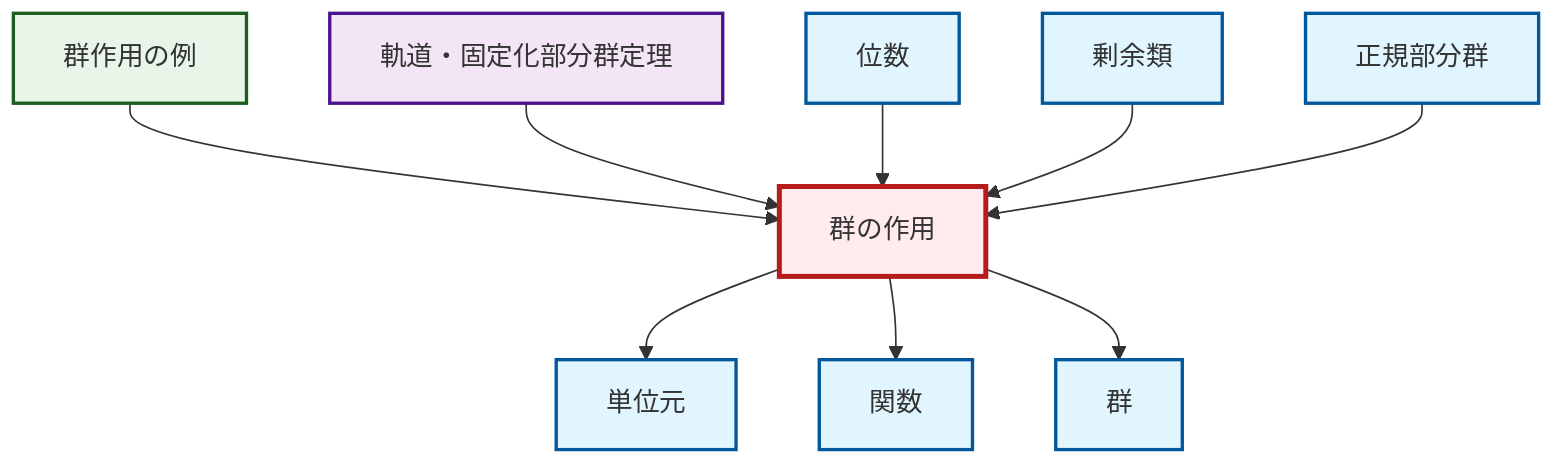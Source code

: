 graph TD
    classDef definition fill:#e1f5fe,stroke:#01579b,stroke-width:2px
    classDef theorem fill:#f3e5f5,stroke:#4a148c,stroke-width:2px
    classDef axiom fill:#fff3e0,stroke:#e65100,stroke-width:2px
    classDef example fill:#e8f5e9,stroke:#1b5e20,stroke-width:2px
    classDef current fill:#ffebee,stroke:#b71c1c,stroke-width:3px
    def-coset["剰余類"]:::definition
    def-group["群"]:::definition
    def-group-action["群の作用"]:::definition
    def-identity-element["単位元"]:::definition
    ex-group-action-examples["群作用の例"]:::example
    def-order["位数"]:::definition
    def-function["関数"]:::definition
    def-normal-subgroup["正規部分群"]:::definition
    thm-orbit-stabilizer["軌道・固定化部分群定理"]:::theorem
    ex-group-action-examples --> def-group-action
    def-group-action --> def-identity-element
    def-group-action --> def-function
    thm-orbit-stabilizer --> def-group-action
    def-order --> def-group-action
    def-coset --> def-group-action
    def-normal-subgroup --> def-group-action
    def-group-action --> def-group
    class def-group-action current